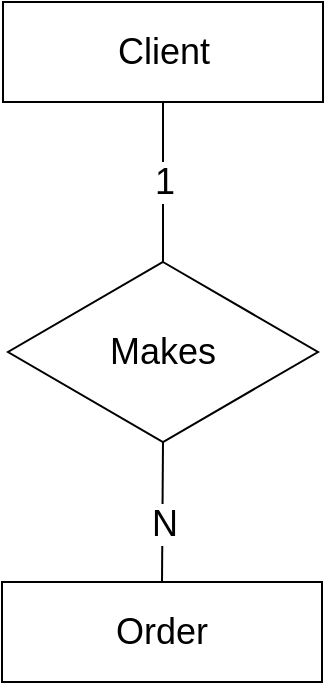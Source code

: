 <mxfile version="21.7.5" type="github">
  <diagram name="Page-1" id="0KsTm0zhciMYpkzP6uIf">
    <mxGraphModel dx="596" dy="564" grid="1" gridSize="10" guides="1" tooltips="1" connect="1" arrows="1" fold="1" page="1" pageScale="1" pageWidth="850" pageHeight="1100" math="0" shadow="0">
      <root>
        <mxCell id="0" />
        <mxCell id="1" parent="0" />
        <mxCell id="HHtb0Kfc1DfzUMWHtlZn-1" value="&lt;font style=&quot;font-size: 18px;&quot;&gt;Client&lt;/font&gt;" style="rounded=0;whiteSpace=wrap;html=1;" vertex="1" parent="1">
          <mxGeometry x="345.5" y="90" width="160" height="50" as="geometry" />
        </mxCell>
        <mxCell id="HHtb0Kfc1DfzUMWHtlZn-3" value="&lt;font style=&quot;font-size: 18px;&quot;&gt;Makes&lt;/font&gt;" style="rhombus;whiteSpace=wrap;html=1;" vertex="1" parent="1">
          <mxGeometry x="348" y="220" width="155" height="90" as="geometry" />
        </mxCell>
        <mxCell id="HHtb0Kfc1DfzUMWHtlZn-5" value="&lt;div style=&quot;font-size: 18px;&quot;&gt;Order&lt;/div&gt;" style="rounded=0;whiteSpace=wrap;html=1;" vertex="1" parent="1">
          <mxGeometry x="345" y="380" width="160" height="50" as="geometry" />
        </mxCell>
        <mxCell id="HHtb0Kfc1DfzUMWHtlZn-6" value="" style="endArrow=none;html=1;rounded=0;entryX=0.5;entryY=1;entryDx=0;entryDy=0;" edge="1" parent="1" source="HHtb0Kfc1DfzUMWHtlZn-3" target="HHtb0Kfc1DfzUMWHtlZn-1">
          <mxGeometry width="50" height="50" relative="1" as="geometry">
            <mxPoint x="370" y="400" as="sourcePoint" />
            <mxPoint x="420" y="350" as="targetPoint" />
          </mxGeometry>
        </mxCell>
        <mxCell id="HHtb0Kfc1DfzUMWHtlZn-9" value="&lt;font style=&quot;font-size: 18px;&quot;&gt;1&lt;/font&gt;" style="edgeLabel;html=1;align=center;verticalAlign=middle;resizable=0;points=[];" vertex="1" connectable="0" parent="HHtb0Kfc1DfzUMWHtlZn-6">
          <mxGeometry x="0.146" y="1" relative="1" as="geometry">
            <mxPoint x="1" y="6" as="offset" />
          </mxGeometry>
        </mxCell>
        <mxCell id="HHtb0Kfc1DfzUMWHtlZn-12" value="" style="endArrow=none;html=1;rounded=0;entryX=0.5;entryY=1;entryDx=0;entryDy=0;exitX=0.5;exitY=0;exitDx=0;exitDy=0;" edge="1" parent="1" source="HHtb0Kfc1DfzUMWHtlZn-5" target="HHtb0Kfc1DfzUMWHtlZn-3">
          <mxGeometry width="50" height="50" relative="1" as="geometry">
            <mxPoint x="290" y="310" as="sourcePoint" />
            <mxPoint x="340" y="260" as="targetPoint" />
          </mxGeometry>
        </mxCell>
        <mxCell id="HHtb0Kfc1DfzUMWHtlZn-13" value="&lt;font style=&quot;font-size: 18px;&quot;&gt;N&lt;/font&gt;" style="edgeLabel;html=1;align=center;verticalAlign=middle;resizable=0;points=[];" vertex="1" connectable="0" parent="HHtb0Kfc1DfzUMWHtlZn-12">
          <mxGeometry x="-0.157" y="-1" relative="1" as="geometry">
            <mxPoint as="offset" />
          </mxGeometry>
        </mxCell>
      </root>
    </mxGraphModel>
  </diagram>
</mxfile>
